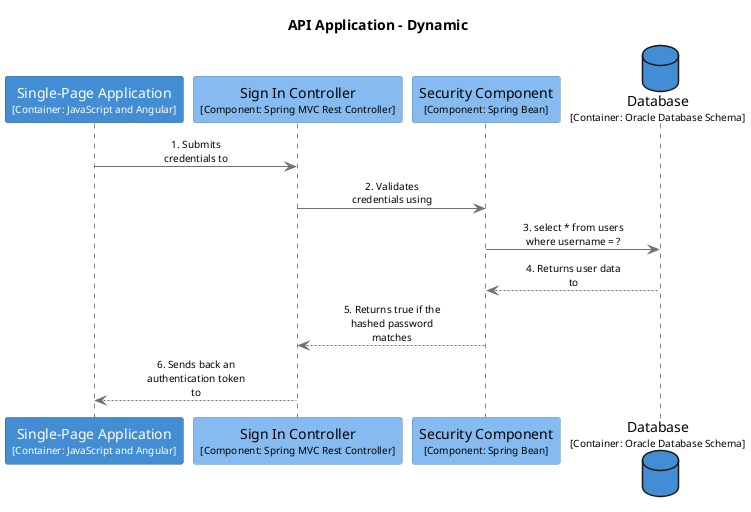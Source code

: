 @startuml
title API Application - Dynamic

skinparam {
  shadowing false
  arrowFontSize 10
  defaultTextAlignment center
  wrapWidth 200
  maxMessageSize 100
}

hide stereotype

skinparam sequenceParticipant<<InternetBankingSystem.Database>> {
  BackgroundColor #438dd5
  FontColor #ffffff
  BorderColor #2e6295
}
skinparam sequenceParticipant<<InternetBankingSystem.APIApplication.SecurityComponent>> {
  BackgroundColor #85bbf0
  FontColor #000000
  BorderColor #5d82a8
}
skinparam sequenceParticipant<<InternetBankingSystem.APIApplication.SignInController>> {
  BackgroundColor #85bbf0
  FontColor #000000
  BorderColor #5d82a8
}
skinparam sequenceParticipant<<InternetBankingSystem.SinglePageApplication>> {
  BackgroundColor #438dd5
  FontColor #ffffff
  BorderColor #2e6295
}

participant "Single-Page Application\n<size:10>[Container: JavaScript and Angular]</size>" as InternetBankingSystem.SinglePageApplication <<InternetBankingSystem.SinglePageApplication>> #438dd5

participant "Sign In Controller\n<size:10>[Component: Spring MVC Rest Controller]</size>" as InternetBankingSystem.APIApplication.SignInController <<InternetBankingSystem.APIApplication.SignInController>> #85bbf0

participant "Security Component\n<size:10>[Component: Spring Bean]</size>" as InternetBankingSystem.APIApplication.SecurityComponent <<InternetBankingSystem.APIApplication.SecurityComponent>> #85bbf0

database "Database\n<size:10>[Container: Oracle Database Schema]</size>" as InternetBankingSystem.Database <<InternetBankingSystem.Database>> #438dd5

InternetBankingSystem.SinglePageApplication -[#707070]> InternetBankingSystem.APIApplication.SignInController : 1. Submits credentials to
InternetBankingSystem.APIApplication.SignInController -[#707070]> InternetBankingSystem.APIApplication.SecurityComponent : 2. Validates credentials using
InternetBankingSystem.APIApplication.SecurityComponent -[#707070]> InternetBankingSystem.Database : 3. select * from users where username = ?
InternetBankingSystem.APIApplication.SecurityComponent <-[#707070]- InternetBankingSystem.Database : 4. Returns user data to
InternetBankingSystem.APIApplication.SignInController <-[#707070]- InternetBankingSystem.APIApplication.SecurityComponent : 5. Returns true if the hashed password matches
InternetBankingSystem.SinglePageApplication <-[#707070]- InternetBankingSystem.APIApplication.SignInController : 6. Sends back an authentication token to
@enduml